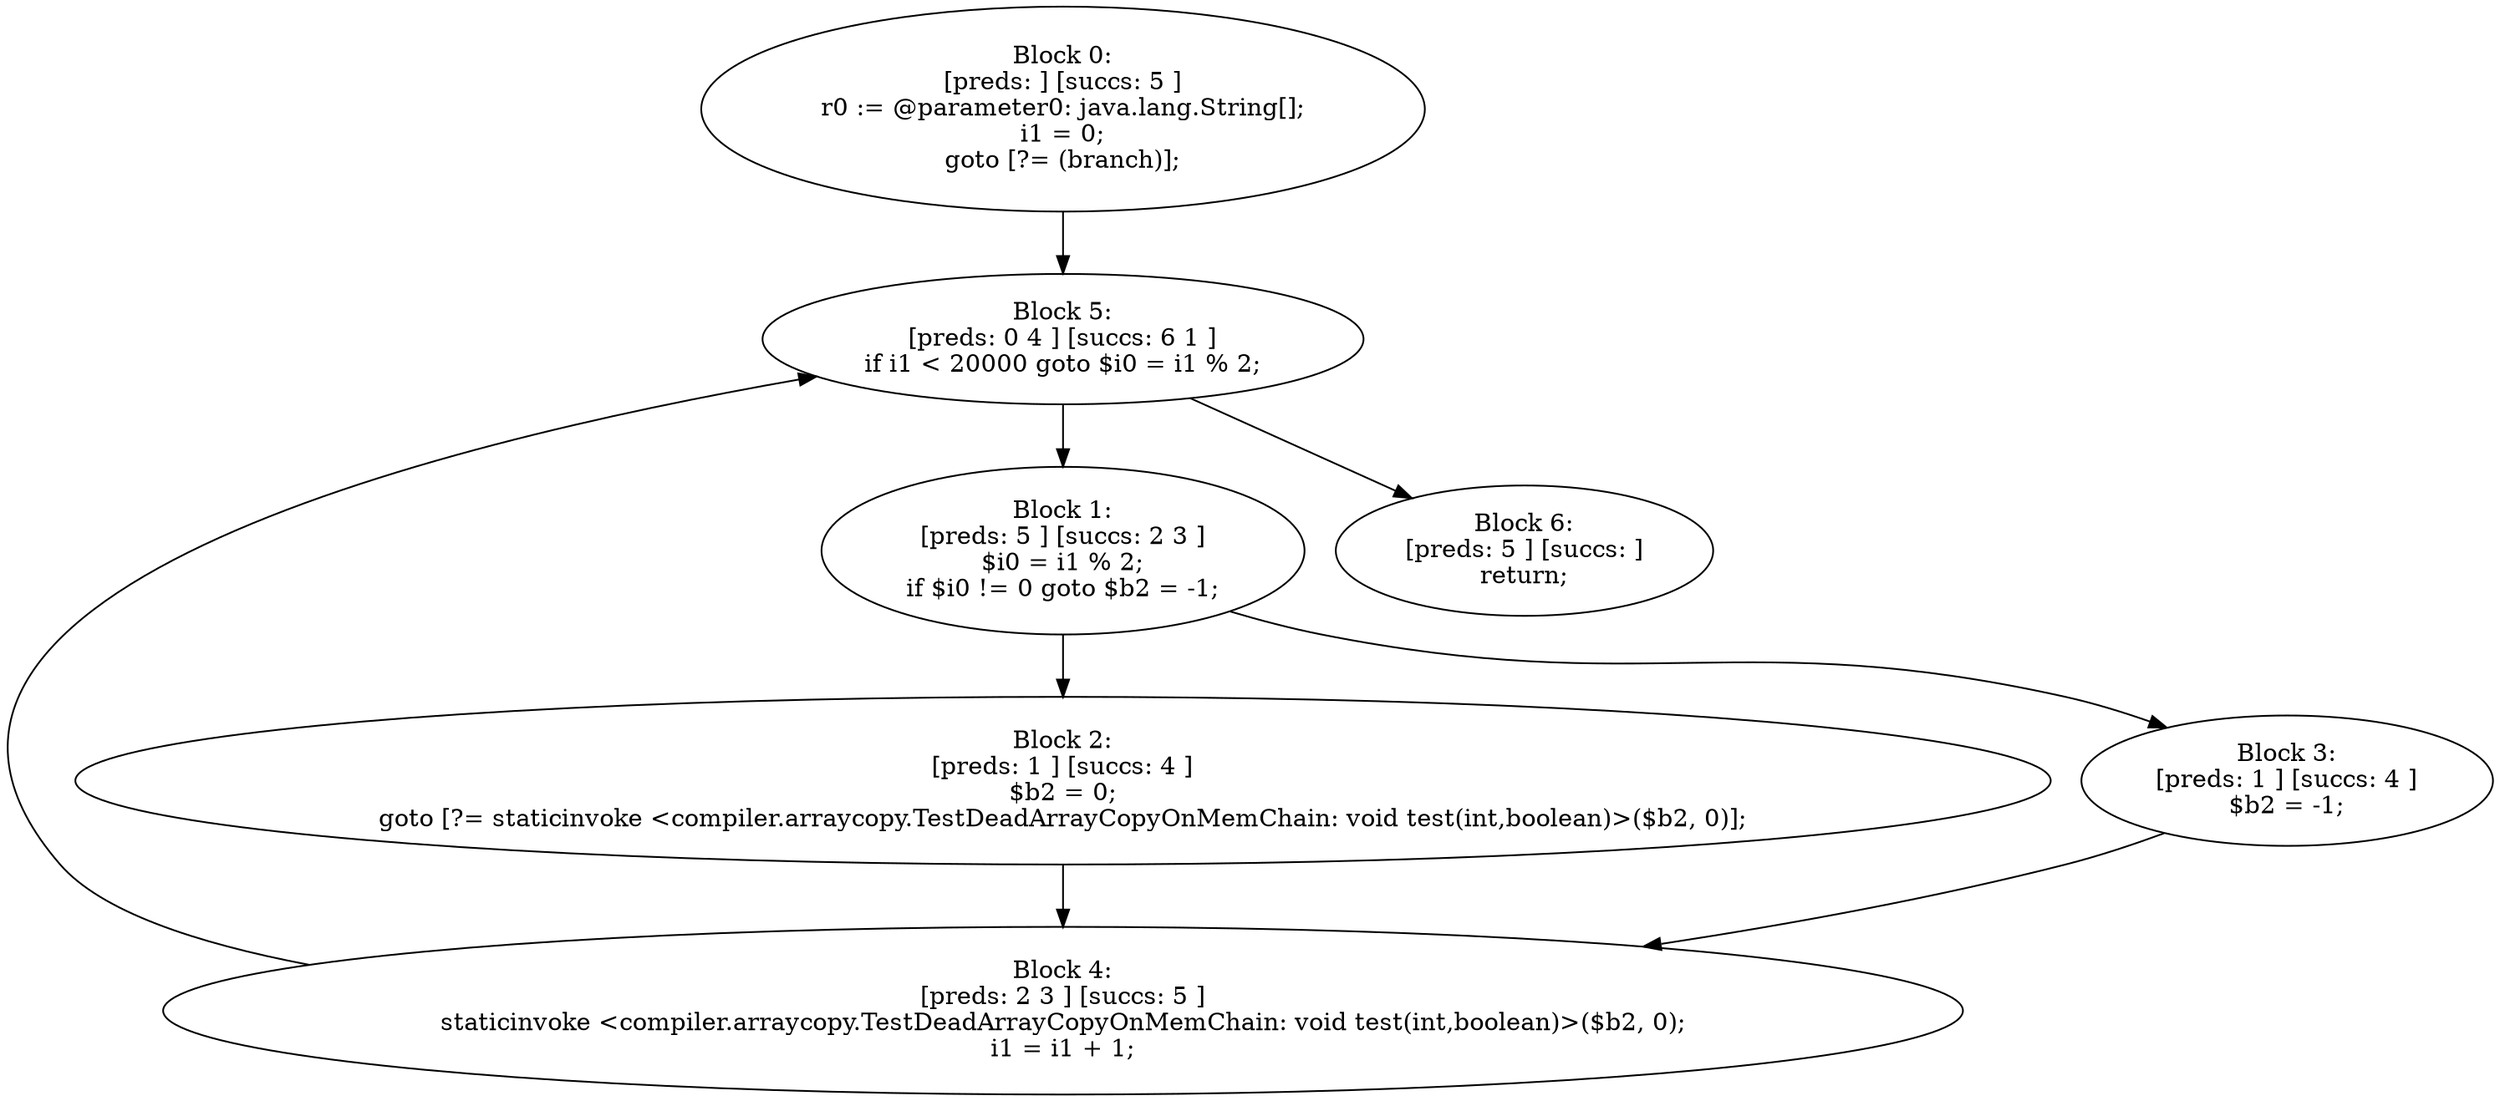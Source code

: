 digraph "unitGraph" {
    "Block 0:
[preds: ] [succs: 5 ]
r0 := @parameter0: java.lang.String[];
i1 = 0;
goto [?= (branch)];
"
    "Block 1:
[preds: 5 ] [succs: 2 3 ]
$i0 = i1 % 2;
if $i0 != 0 goto $b2 = -1;
"
    "Block 2:
[preds: 1 ] [succs: 4 ]
$b2 = 0;
goto [?= staticinvoke <compiler.arraycopy.TestDeadArrayCopyOnMemChain: void test(int,boolean)>($b2, 0)];
"
    "Block 3:
[preds: 1 ] [succs: 4 ]
$b2 = -1;
"
    "Block 4:
[preds: 2 3 ] [succs: 5 ]
staticinvoke <compiler.arraycopy.TestDeadArrayCopyOnMemChain: void test(int,boolean)>($b2, 0);
i1 = i1 + 1;
"
    "Block 5:
[preds: 0 4 ] [succs: 6 1 ]
if i1 < 20000 goto $i0 = i1 % 2;
"
    "Block 6:
[preds: 5 ] [succs: ]
return;
"
    "Block 0:
[preds: ] [succs: 5 ]
r0 := @parameter0: java.lang.String[];
i1 = 0;
goto [?= (branch)];
"->"Block 5:
[preds: 0 4 ] [succs: 6 1 ]
if i1 < 20000 goto $i0 = i1 % 2;
";
    "Block 1:
[preds: 5 ] [succs: 2 3 ]
$i0 = i1 % 2;
if $i0 != 0 goto $b2 = -1;
"->"Block 2:
[preds: 1 ] [succs: 4 ]
$b2 = 0;
goto [?= staticinvoke <compiler.arraycopy.TestDeadArrayCopyOnMemChain: void test(int,boolean)>($b2, 0)];
";
    "Block 1:
[preds: 5 ] [succs: 2 3 ]
$i0 = i1 % 2;
if $i0 != 0 goto $b2 = -1;
"->"Block 3:
[preds: 1 ] [succs: 4 ]
$b2 = -1;
";
    "Block 2:
[preds: 1 ] [succs: 4 ]
$b2 = 0;
goto [?= staticinvoke <compiler.arraycopy.TestDeadArrayCopyOnMemChain: void test(int,boolean)>($b2, 0)];
"->"Block 4:
[preds: 2 3 ] [succs: 5 ]
staticinvoke <compiler.arraycopy.TestDeadArrayCopyOnMemChain: void test(int,boolean)>($b2, 0);
i1 = i1 + 1;
";
    "Block 3:
[preds: 1 ] [succs: 4 ]
$b2 = -1;
"->"Block 4:
[preds: 2 3 ] [succs: 5 ]
staticinvoke <compiler.arraycopy.TestDeadArrayCopyOnMemChain: void test(int,boolean)>($b2, 0);
i1 = i1 + 1;
";
    "Block 4:
[preds: 2 3 ] [succs: 5 ]
staticinvoke <compiler.arraycopy.TestDeadArrayCopyOnMemChain: void test(int,boolean)>($b2, 0);
i1 = i1 + 1;
"->"Block 5:
[preds: 0 4 ] [succs: 6 1 ]
if i1 < 20000 goto $i0 = i1 % 2;
";
    "Block 5:
[preds: 0 4 ] [succs: 6 1 ]
if i1 < 20000 goto $i0 = i1 % 2;
"->"Block 6:
[preds: 5 ] [succs: ]
return;
";
    "Block 5:
[preds: 0 4 ] [succs: 6 1 ]
if i1 < 20000 goto $i0 = i1 % 2;
"->"Block 1:
[preds: 5 ] [succs: 2 3 ]
$i0 = i1 % 2;
if $i0 != 0 goto $b2 = -1;
";
}
